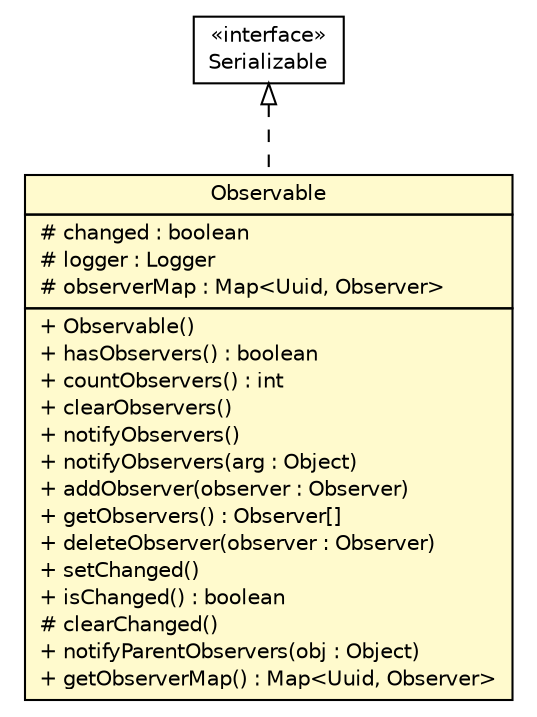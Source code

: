 #!/usr/local/bin/dot
#
# Class diagram 
# Generated by UMLGraph version R5_6 (http://www.umlgraph.org/)
#

digraph G {
	edge [fontname="Helvetica",fontsize=10,labelfontname="Helvetica",labelfontsize=10];
	node [fontname="Helvetica",fontsize=10,shape=plaintext];
	nodesep=0.25;
	ranksep=0.5;
	// sorcer.core.context.model.par.Observable
	c232198 [label=<<table title="sorcer.core.context.model.par.Observable" border="0" cellborder="1" cellspacing="0" cellpadding="2" port="p" bgcolor="lemonChiffon" href="./Observable.html">
		<tr><td><table border="0" cellspacing="0" cellpadding="1">
<tr><td align="center" balign="center"> Observable </td></tr>
		</table></td></tr>
		<tr><td><table border="0" cellspacing="0" cellpadding="1">
<tr><td align="left" balign="left"> # changed : boolean </td></tr>
<tr><td align="left" balign="left"> # logger : Logger </td></tr>
<tr><td align="left" balign="left"> # observerMap : Map&lt;Uuid, Observer&gt; </td></tr>
		</table></td></tr>
		<tr><td><table border="0" cellspacing="0" cellpadding="1">
<tr><td align="left" balign="left"> + Observable() </td></tr>
<tr><td align="left" balign="left"> + hasObservers() : boolean </td></tr>
<tr><td align="left" balign="left"> + countObservers() : int </td></tr>
<tr><td align="left" balign="left"> + clearObservers() </td></tr>
<tr><td align="left" balign="left"> + notifyObservers() </td></tr>
<tr><td align="left" balign="left"> + notifyObservers(arg : Object) </td></tr>
<tr><td align="left" balign="left"> + addObserver(observer : Observer) </td></tr>
<tr><td align="left" balign="left"> + getObservers() : Observer[] </td></tr>
<tr><td align="left" balign="left"> + deleteObserver(observer : Observer) </td></tr>
<tr><td align="left" balign="left"> + setChanged() </td></tr>
<tr><td align="left" balign="left"> + isChanged() : boolean </td></tr>
<tr><td align="left" balign="left"> # clearChanged() </td></tr>
<tr><td align="left" balign="left"> + notifyParentObservers(obj : Object) </td></tr>
<tr><td align="left" balign="left"> + getObserverMap() : Map&lt;Uuid, Observer&gt; </td></tr>
		</table></td></tr>
		</table>>, URL="./Observable.html", fontname="Helvetica", fontcolor="black", fontsize=10.0];
	//sorcer.core.context.model.par.Observable implements java.io.Serializable
	c232437:p -> c232198:p [dir=back,arrowtail=empty,style=dashed];
	// java.io.Serializable
	c232437 [label=<<table title="java.io.Serializable" border="0" cellborder="1" cellspacing="0" cellpadding="2" port="p" href="http://docs.oracle.com/javase/7/docs/api/java/io/Serializable.html">
		<tr><td><table border="0" cellspacing="0" cellpadding="1">
<tr><td align="center" balign="center"> &#171;interface&#187; </td></tr>
<tr><td align="center" balign="center"> Serializable </td></tr>
		</table></td></tr>
		</table>>, URL="http://docs.oracle.com/javase/7/docs/api/java/io/Serializable.html", fontname="Helvetica", fontcolor="black", fontsize=10.0];
}

